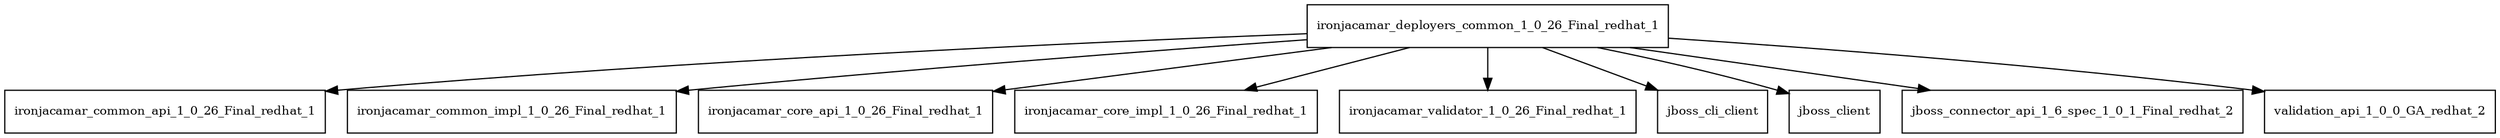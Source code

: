 digraph ironjacamar_deployers_common_1_0_26_Final_redhat_1_dependencies {
  node [shape = box, fontsize=10.0];
  ironjacamar_deployers_common_1_0_26_Final_redhat_1 -> ironjacamar_common_api_1_0_26_Final_redhat_1;
  ironjacamar_deployers_common_1_0_26_Final_redhat_1 -> ironjacamar_common_impl_1_0_26_Final_redhat_1;
  ironjacamar_deployers_common_1_0_26_Final_redhat_1 -> ironjacamar_core_api_1_0_26_Final_redhat_1;
  ironjacamar_deployers_common_1_0_26_Final_redhat_1 -> ironjacamar_core_impl_1_0_26_Final_redhat_1;
  ironjacamar_deployers_common_1_0_26_Final_redhat_1 -> ironjacamar_validator_1_0_26_Final_redhat_1;
  ironjacamar_deployers_common_1_0_26_Final_redhat_1 -> jboss_cli_client;
  ironjacamar_deployers_common_1_0_26_Final_redhat_1 -> jboss_client;
  ironjacamar_deployers_common_1_0_26_Final_redhat_1 -> jboss_connector_api_1_6_spec_1_0_1_Final_redhat_2;
  ironjacamar_deployers_common_1_0_26_Final_redhat_1 -> validation_api_1_0_0_GA_redhat_2;
}

